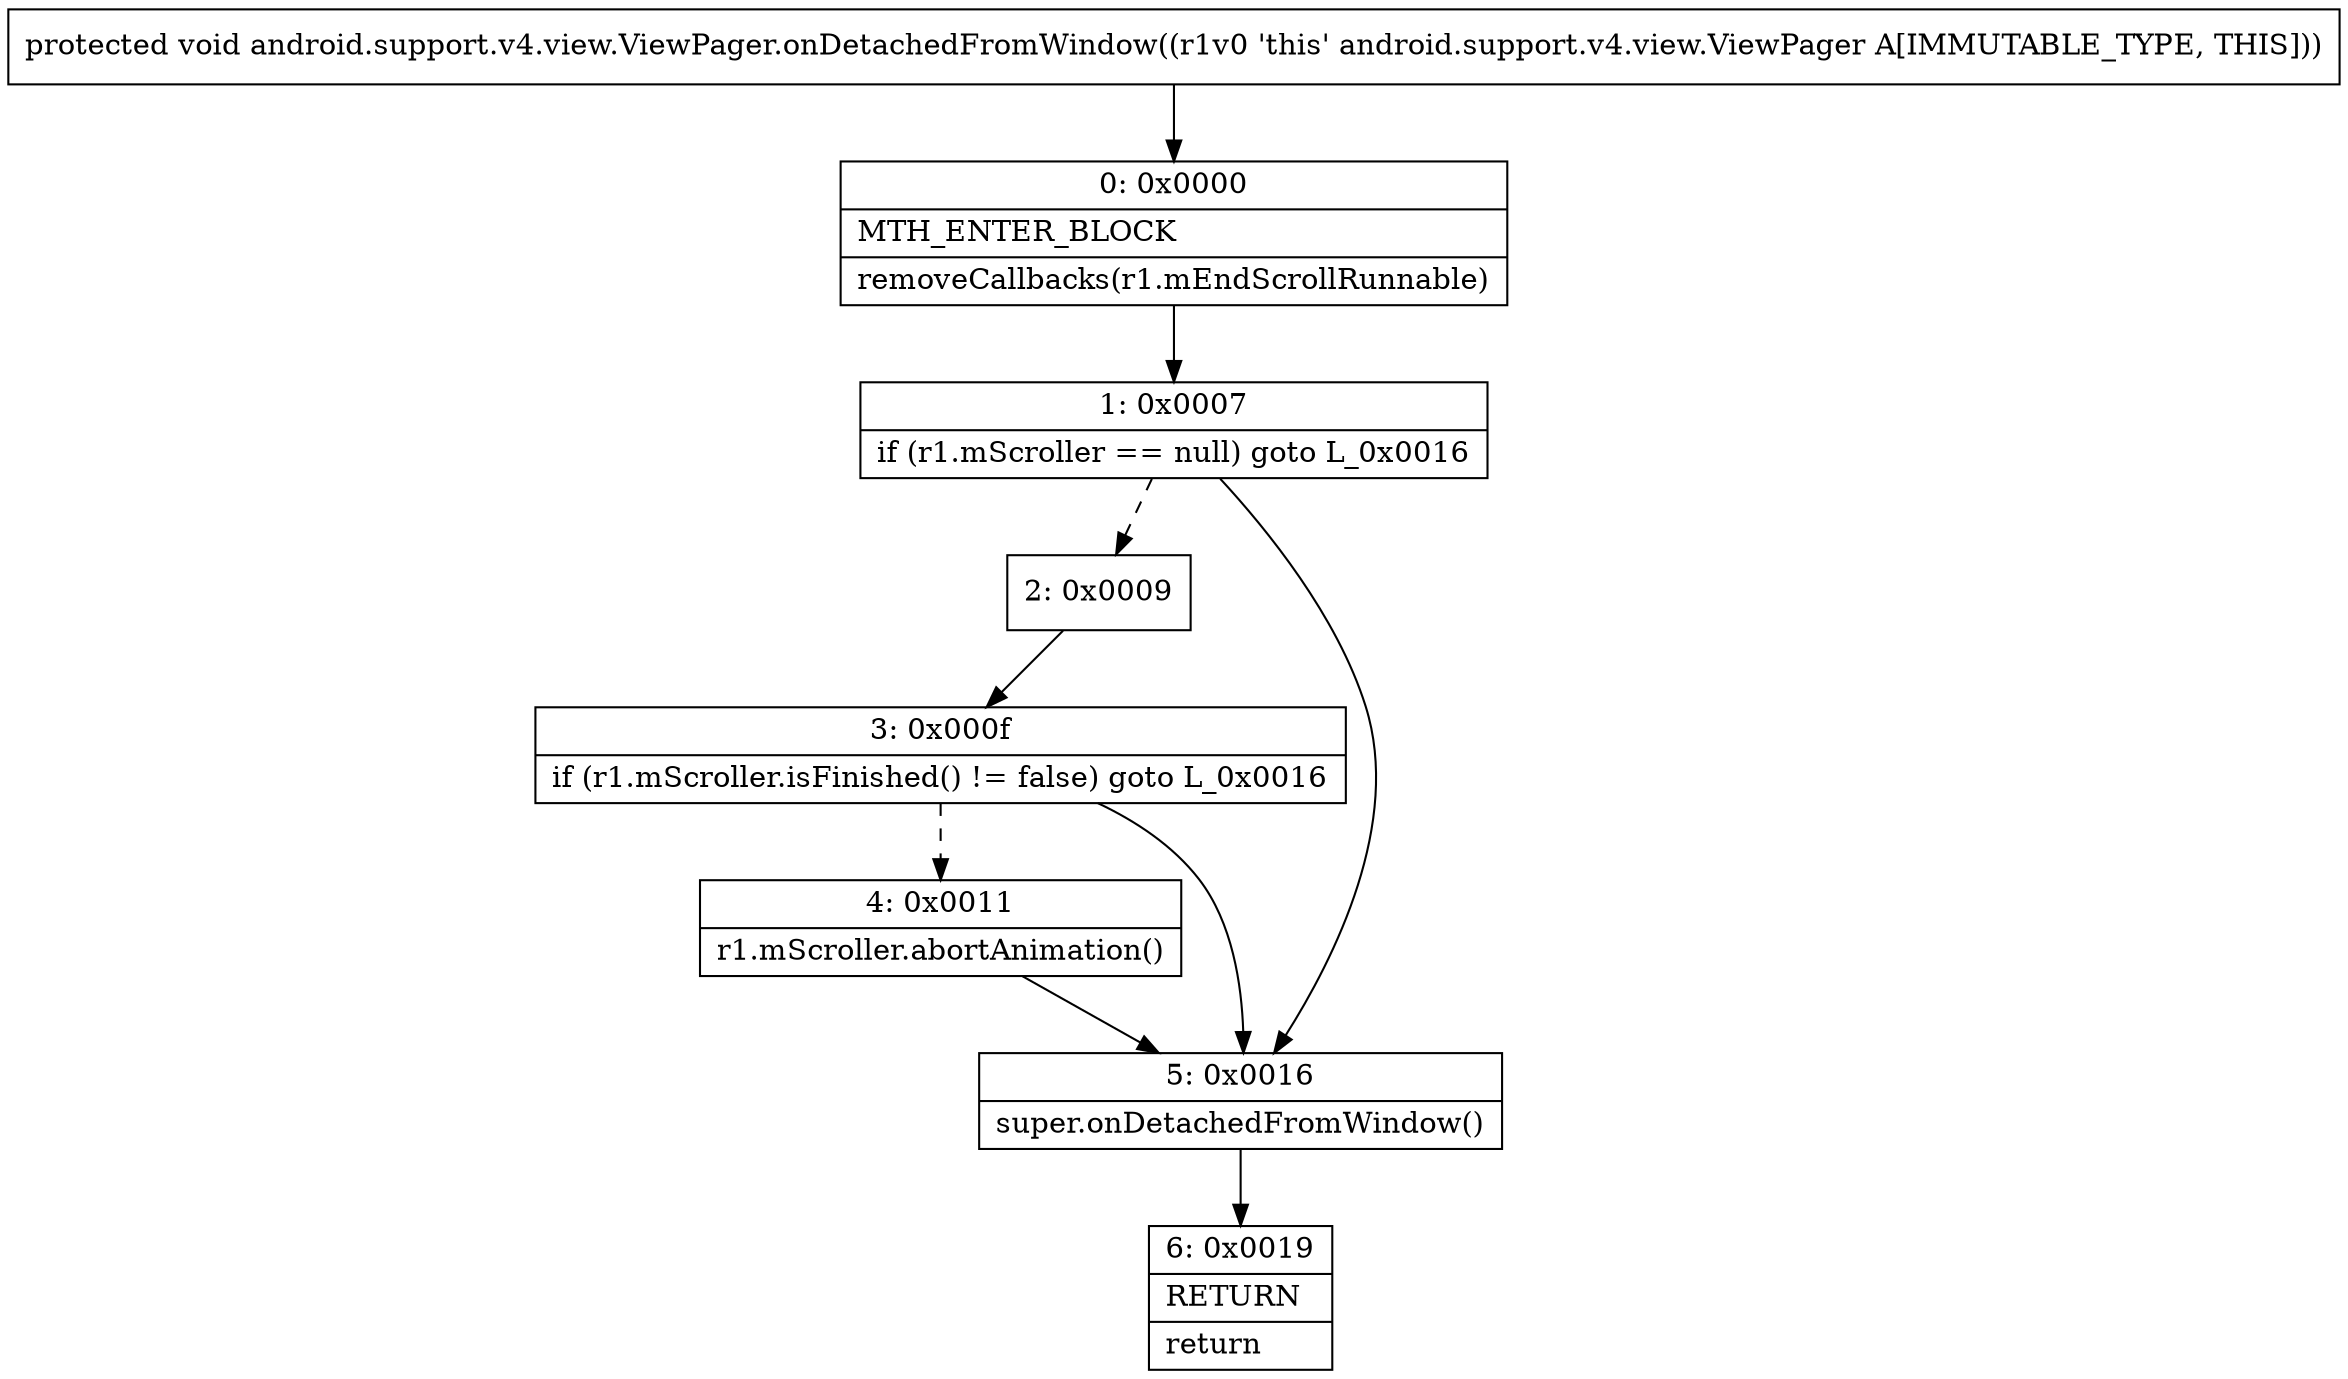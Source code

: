 digraph "CFG forandroid.support.v4.view.ViewPager.onDetachedFromWindow()V" {
Node_0 [shape=record,label="{0\:\ 0x0000|MTH_ENTER_BLOCK\l|removeCallbacks(r1.mEndScrollRunnable)\l}"];
Node_1 [shape=record,label="{1\:\ 0x0007|if (r1.mScroller == null) goto L_0x0016\l}"];
Node_2 [shape=record,label="{2\:\ 0x0009}"];
Node_3 [shape=record,label="{3\:\ 0x000f|if (r1.mScroller.isFinished() != false) goto L_0x0016\l}"];
Node_4 [shape=record,label="{4\:\ 0x0011|r1.mScroller.abortAnimation()\l}"];
Node_5 [shape=record,label="{5\:\ 0x0016|super.onDetachedFromWindow()\l}"];
Node_6 [shape=record,label="{6\:\ 0x0019|RETURN\l|return\l}"];
MethodNode[shape=record,label="{protected void android.support.v4.view.ViewPager.onDetachedFromWindow((r1v0 'this' android.support.v4.view.ViewPager A[IMMUTABLE_TYPE, THIS])) }"];
MethodNode -> Node_0;
Node_0 -> Node_1;
Node_1 -> Node_2[style=dashed];
Node_1 -> Node_5;
Node_2 -> Node_3;
Node_3 -> Node_4[style=dashed];
Node_3 -> Node_5;
Node_4 -> Node_5;
Node_5 -> Node_6;
}


